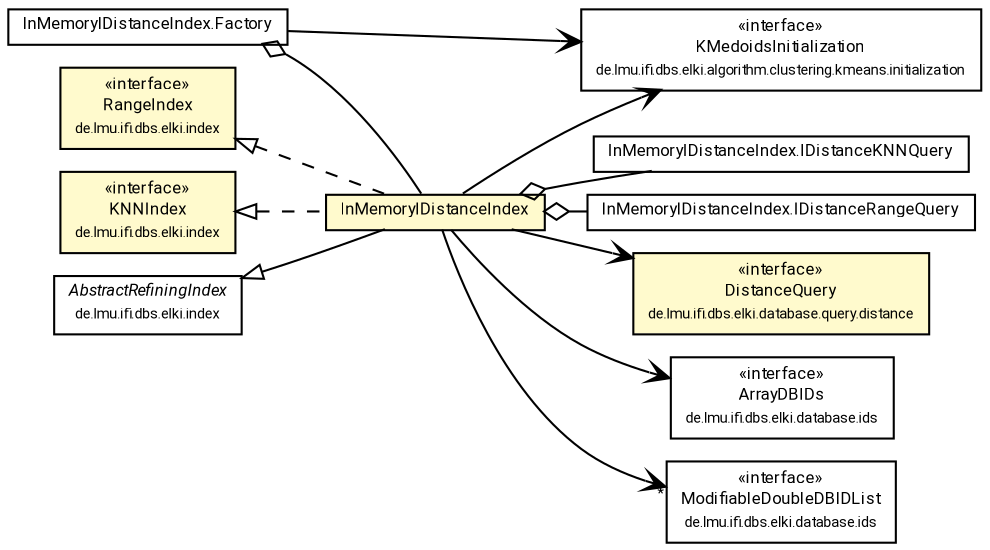 #!/usr/local/bin/dot
#
# Class diagram 
# Generated by UMLGraph version R5_7_2-60-g0e99a6 (http://www.spinellis.gr/umlgraph/)
#

digraph G {
	graph [fontnames="svg"]
	edge [fontname="Roboto",fontsize=7,labelfontname="Roboto",labelfontsize=7,color="black"];
	node [fontname="Roboto",fontcolor="black",fontsize=8,shape=plaintext,margin=0,width=0,height=0];
	nodesep=0.15;
	ranksep=0.25;
	rankdir=LR;
	// de.lmu.ifi.dbs.elki.index.idistance.InMemoryIDistanceIndex<O>
	c5150157 [label=<<table title="de.lmu.ifi.dbs.elki.index.idistance.InMemoryIDistanceIndex" border="0" cellborder="1" cellspacing="0" cellpadding="2" bgcolor="lemonChiffon" href="InMemoryIDistanceIndex.html" target="_parent">
		<tr><td><table border="0" cellspacing="0" cellpadding="1">
		<tr><td align="center" balign="center"> <font face="Roboto">InMemoryIDistanceIndex</font> </td></tr>
		</table></td></tr>
		</table>>, URL="InMemoryIDistanceIndex.html"];
	// de.lmu.ifi.dbs.elki.index.idistance.InMemoryIDistanceIndex<O>.IDistanceKNNQuery
	c5150158 [label=<<table title="de.lmu.ifi.dbs.elki.index.idistance.InMemoryIDistanceIndex.IDistanceKNNQuery" border="0" cellborder="1" cellspacing="0" cellpadding="2" href="InMemoryIDistanceIndex.IDistanceKNNQuery.html" target="_parent">
		<tr><td><table border="0" cellspacing="0" cellpadding="1">
		<tr><td align="center" balign="center"> <font face="Roboto">InMemoryIDistanceIndex.IDistanceKNNQuery</font> </td></tr>
		</table></td></tr>
		</table>>, URL="InMemoryIDistanceIndex.IDistanceKNNQuery.html"];
	// de.lmu.ifi.dbs.elki.index.idistance.InMemoryIDistanceIndex<O>.IDistanceRangeQuery
	c5150159 [label=<<table title="de.lmu.ifi.dbs.elki.index.idistance.InMemoryIDistanceIndex.IDistanceRangeQuery" border="0" cellborder="1" cellspacing="0" cellpadding="2" href="InMemoryIDistanceIndex.IDistanceRangeQuery.html" target="_parent">
		<tr><td><table border="0" cellspacing="0" cellpadding="1">
		<tr><td align="center" balign="center"> <font face="Roboto">InMemoryIDistanceIndex.IDistanceRangeQuery</font> </td></tr>
		</table></td></tr>
		</table>>, URL="InMemoryIDistanceIndex.IDistanceRangeQuery.html"];
	// de.lmu.ifi.dbs.elki.index.idistance.InMemoryIDistanceIndex.Factory<V>
	c5150160 [label=<<table title="de.lmu.ifi.dbs.elki.index.idistance.InMemoryIDistanceIndex.Factory" border="0" cellborder="1" cellspacing="0" cellpadding="2" href="InMemoryIDistanceIndex.Factory.html" target="_parent">
		<tr><td><table border="0" cellspacing="0" cellpadding="1">
		<tr><td align="center" balign="center"> <font face="Roboto">InMemoryIDistanceIndex.Factory</font> </td></tr>
		</table></td></tr>
		</table>>, URL="InMemoryIDistanceIndex.Factory.html"];
	// de.lmu.ifi.dbs.elki.algorithm.clustering.kmeans.initialization.KMedoidsInitialization<V>
	c5150945 [label=<<table title="de.lmu.ifi.dbs.elki.algorithm.clustering.kmeans.initialization.KMedoidsInitialization" border="0" cellborder="1" cellspacing="0" cellpadding="2" href="../../algorithm/clustering/kmeans/initialization/KMedoidsInitialization.html" target="_parent">
		<tr><td><table border="0" cellspacing="0" cellpadding="1">
		<tr><td align="center" balign="center"> &#171;interface&#187; </td></tr>
		<tr><td align="center" balign="center"> <font face="Roboto">KMedoidsInitialization</font> </td></tr>
		<tr><td align="center" balign="center"> <font face="Roboto" point-size="7.0">de.lmu.ifi.dbs.elki.algorithm.clustering.kmeans.initialization</font> </td></tr>
		</table></td></tr>
		</table>>, URL="../../algorithm/clustering/kmeans/initialization/KMedoidsInitialization.html"];
	// de.lmu.ifi.dbs.elki.index.RangeIndex<O>
	c5151248 [label=<<table title="de.lmu.ifi.dbs.elki.index.RangeIndex" border="0" cellborder="1" cellspacing="0" cellpadding="2" bgcolor="LemonChiffon" href="../RangeIndex.html" target="_parent">
		<tr><td><table border="0" cellspacing="0" cellpadding="1">
		<tr><td align="center" balign="center"> &#171;interface&#187; </td></tr>
		<tr><td align="center" balign="center"> <font face="Roboto">RangeIndex</font> </td></tr>
		<tr><td align="center" balign="center"> <font face="Roboto" point-size="7.0">de.lmu.ifi.dbs.elki.index</font> </td></tr>
		</table></td></tr>
		</table>>, URL="../RangeIndex.html"];
	// de.lmu.ifi.dbs.elki.index.KNNIndex<O>
	c5151252 [label=<<table title="de.lmu.ifi.dbs.elki.index.KNNIndex" border="0" cellborder="1" cellspacing="0" cellpadding="2" bgcolor="LemonChiffon" href="../KNNIndex.html" target="_parent">
		<tr><td><table border="0" cellspacing="0" cellpadding="1">
		<tr><td align="center" balign="center"> &#171;interface&#187; </td></tr>
		<tr><td align="center" balign="center"> <font face="Roboto">KNNIndex</font> </td></tr>
		<tr><td align="center" balign="center"> <font face="Roboto" point-size="7.0">de.lmu.ifi.dbs.elki.index</font> </td></tr>
		</table></td></tr>
		</table>>, URL="../KNNIndex.html"];
	// de.lmu.ifi.dbs.elki.database.query.distance.DistanceQuery<O>
	c5151277 [label=<<table title="de.lmu.ifi.dbs.elki.database.query.distance.DistanceQuery" border="0" cellborder="1" cellspacing="0" cellpadding="2" bgcolor="LemonChiffon" href="../../database/query/distance/DistanceQuery.html" target="_parent">
		<tr><td><table border="0" cellspacing="0" cellpadding="1">
		<tr><td align="center" balign="center"> &#171;interface&#187; </td></tr>
		<tr><td align="center" balign="center"> <font face="Roboto">DistanceQuery</font> </td></tr>
		<tr><td align="center" balign="center"> <font face="Roboto" point-size="7.0">de.lmu.ifi.dbs.elki.database.query.distance</font> </td></tr>
		</table></td></tr>
		</table>>, URL="../../database/query/distance/DistanceQuery.html"];
	// de.lmu.ifi.dbs.elki.database.ids.ArrayDBIDs
	c5151441 [label=<<table title="de.lmu.ifi.dbs.elki.database.ids.ArrayDBIDs" border="0" cellborder="1" cellspacing="0" cellpadding="2" href="../../database/ids/ArrayDBIDs.html" target="_parent">
		<tr><td><table border="0" cellspacing="0" cellpadding="1">
		<tr><td align="center" balign="center"> &#171;interface&#187; </td></tr>
		<tr><td align="center" balign="center"> <font face="Roboto">ArrayDBIDs</font> </td></tr>
		<tr><td align="center" balign="center"> <font face="Roboto" point-size="7.0">de.lmu.ifi.dbs.elki.database.ids</font> </td></tr>
		</table></td></tr>
		</table>>, URL="../../database/ids/ArrayDBIDs.html"];
	// de.lmu.ifi.dbs.elki.database.ids.ModifiableDoubleDBIDList
	c5151462 [label=<<table title="de.lmu.ifi.dbs.elki.database.ids.ModifiableDoubleDBIDList" border="0" cellborder="1" cellspacing="0" cellpadding="2" href="../../database/ids/ModifiableDoubleDBIDList.html" target="_parent">
		<tr><td><table border="0" cellspacing="0" cellpadding="1">
		<tr><td align="center" balign="center"> &#171;interface&#187; </td></tr>
		<tr><td align="center" balign="center"> <font face="Roboto">ModifiableDoubleDBIDList</font> </td></tr>
		<tr><td align="center" balign="center"> <font face="Roboto" point-size="7.0">de.lmu.ifi.dbs.elki.database.ids</font> </td></tr>
		</table></td></tr>
		</table>>, URL="../../database/ids/ModifiableDoubleDBIDList.html"];
	// de.lmu.ifi.dbs.elki.index.AbstractRefiningIndex<O>
	c5152469 [label=<<table title="de.lmu.ifi.dbs.elki.index.AbstractRefiningIndex" border="0" cellborder="1" cellspacing="0" cellpadding="2" href="../AbstractRefiningIndex.html" target="_parent">
		<tr><td><table border="0" cellspacing="0" cellpadding="1">
		<tr><td align="center" balign="center"> <font face="Roboto"><i>AbstractRefiningIndex</i></font> </td></tr>
		<tr><td align="center" balign="center"> <font face="Roboto" point-size="7.0">de.lmu.ifi.dbs.elki.index</font> </td></tr>
		</table></td></tr>
		</table>>, URL="../AbstractRefiningIndex.html"];
	// de.lmu.ifi.dbs.elki.index.idistance.InMemoryIDistanceIndex<O> extends de.lmu.ifi.dbs.elki.index.AbstractRefiningIndex<O>
	c5152469 -> c5150157 [arrowtail=empty,dir=back,weight=10];
	// de.lmu.ifi.dbs.elki.index.idistance.InMemoryIDistanceIndex<O> implements de.lmu.ifi.dbs.elki.index.RangeIndex<O>
	c5151248 -> c5150157 [arrowtail=empty,style=dashed,dir=back,weight=9];
	// de.lmu.ifi.dbs.elki.index.idistance.InMemoryIDistanceIndex<O> implements de.lmu.ifi.dbs.elki.index.KNNIndex<O>
	c5151252 -> c5150157 [arrowtail=empty,style=dashed,dir=back,weight=9];
	// de.lmu.ifi.dbs.elki.index.idistance.InMemoryIDistanceIndex<O> has de.lmu.ifi.dbs.elki.index.idistance.InMemoryIDistanceIndex<O>.IDistanceKNNQuery
	c5150157 -> c5150158 [arrowhead=none,arrowtail=ediamond,dir=back,weight=4];
	// de.lmu.ifi.dbs.elki.index.idistance.InMemoryIDistanceIndex<O> has de.lmu.ifi.dbs.elki.index.idistance.InMemoryIDistanceIndex<O>.IDistanceRangeQuery
	c5150157 -> c5150159 [arrowhead=none,arrowtail=ediamond,dir=back,weight=4];
	// de.lmu.ifi.dbs.elki.index.idistance.InMemoryIDistanceIndex.Factory<V> has de.lmu.ifi.dbs.elki.index.idistance.InMemoryIDistanceIndex<O>
	c5150160 -> c5150157 [arrowhead=none,arrowtail=ediamond,dir=back,weight=4];
	// de.lmu.ifi.dbs.elki.index.idistance.InMemoryIDistanceIndex<O> navassoc de.lmu.ifi.dbs.elki.database.query.distance.DistanceQuery<O>
	c5150157 -> c5151277 [arrowhead=open,weight=1];
	// de.lmu.ifi.dbs.elki.index.idistance.InMemoryIDistanceIndex<O> navassoc de.lmu.ifi.dbs.elki.algorithm.clustering.kmeans.initialization.KMedoidsInitialization<V>
	c5150157 -> c5150945 [arrowhead=open,weight=1];
	// de.lmu.ifi.dbs.elki.index.idistance.InMemoryIDistanceIndex<O> navassoc de.lmu.ifi.dbs.elki.database.ids.ArrayDBIDs
	c5150157 -> c5151441 [arrowhead=open,weight=1];
	// de.lmu.ifi.dbs.elki.index.idistance.InMemoryIDistanceIndex<O> navassoc de.lmu.ifi.dbs.elki.database.ids.ModifiableDoubleDBIDList
	c5150157 -> c5151462 [arrowhead=open,weight=1,headlabel="*"];
	// de.lmu.ifi.dbs.elki.index.idistance.InMemoryIDistanceIndex.Factory<V> navassoc de.lmu.ifi.dbs.elki.algorithm.clustering.kmeans.initialization.KMedoidsInitialization<V>
	c5150160 -> c5150945 [arrowhead=open,weight=1];
}

